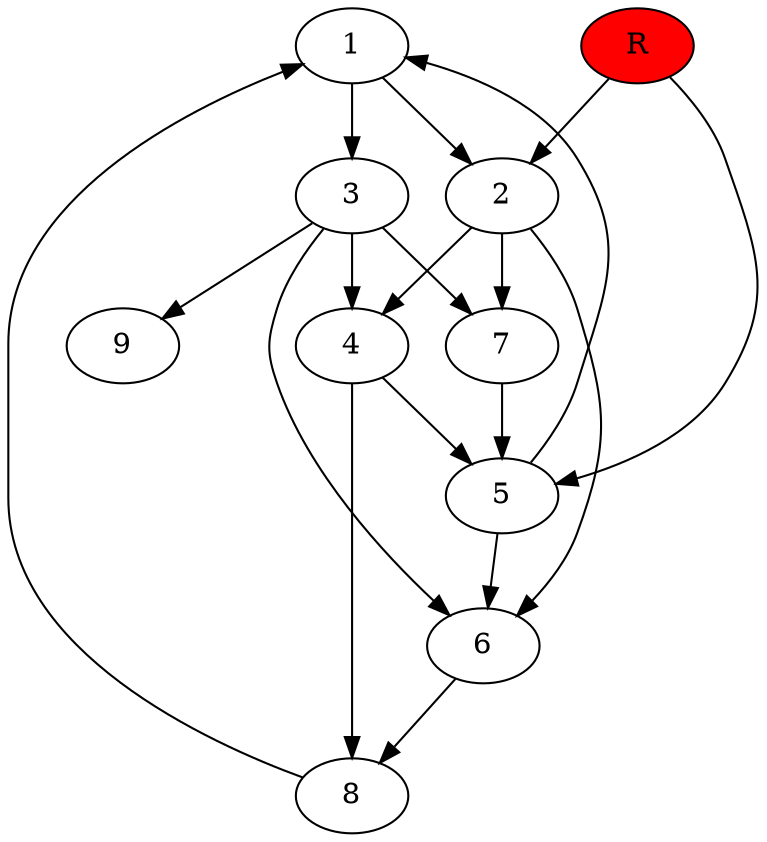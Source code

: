 digraph prb1270 {
	1
	2
	3
	4
	5
	6
	7
	8
	R [fillcolor="#ff0000" style=filled]
	1 -> 2
	1 -> 3
	2 -> 4
	2 -> 6
	2 -> 7
	3 -> 4
	3 -> 6
	3 -> 7
	3 -> 9
	4 -> 5
	4 -> 8
	5 -> 1
	5 -> 6
	6 -> 8
	7 -> 5
	8 -> 1
	R -> 2
	R -> 5
}
